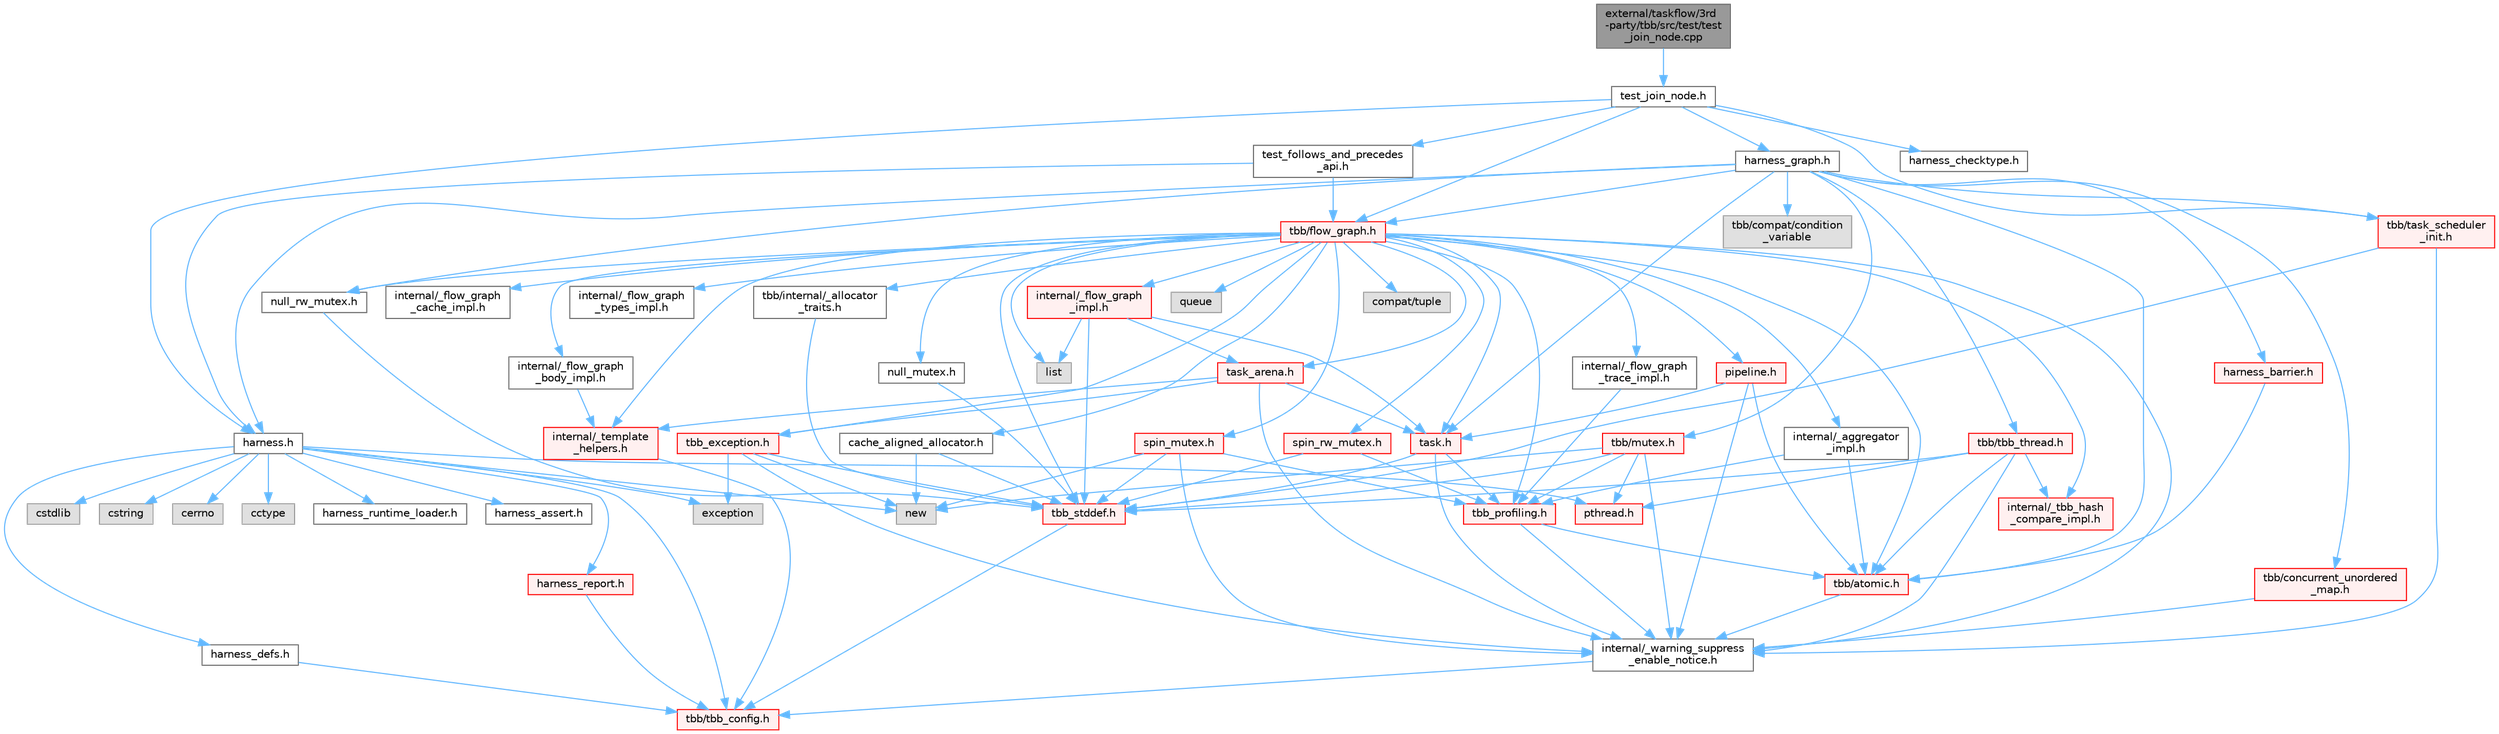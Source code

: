 digraph "external/taskflow/3rd-party/tbb/src/test/test_join_node.cpp"
{
 // LATEX_PDF_SIZE
  bgcolor="transparent";
  edge [fontname=Helvetica,fontsize=10,labelfontname=Helvetica,labelfontsize=10];
  node [fontname=Helvetica,fontsize=10,shape=box,height=0.2,width=0.4];
  Node1 [id="Node000001",label="external/taskflow/3rd\l-party/tbb/src/test/test\l_join_node.cpp",height=0.2,width=0.4,color="gray40", fillcolor="grey60", style="filled", fontcolor="black",tooltip=" "];
  Node1 -> Node2 [id="edge1_Node000001_Node000002",color="steelblue1",style="solid",tooltip=" "];
  Node2 [id="Node000002",label="test_join_node.h",height=0.2,width=0.4,color="grey40", fillcolor="white", style="filled",URL="$test__join__node_8h.html",tooltip=" "];
  Node2 -> Node3 [id="edge2_Node000002_Node000003",color="steelblue1",style="solid",tooltip=" "];
  Node3 [id="Node000003",label="harness.h",height=0.2,width=0.4,color="grey40", fillcolor="white", style="filled",URL="$harness_8h.html",tooltip=" "];
  Node3 -> Node4 [id="edge3_Node000003_Node000004",color="steelblue1",style="solid",tooltip=" "];
  Node4 [id="Node000004",label="tbb/tbb_config.h",height=0.2,width=0.4,color="red", fillcolor="#FFF0F0", style="filled",URL="$tbb__config_8h.html",tooltip=" "];
  Node3 -> Node6 [id="edge4_Node000003_Node000006",color="steelblue1",style="solid",tooltip=" "];
  Node6 [id="Node000006",label="harness_defs.h",height=0.2,width=0.4,color="grey40", fillcolor="white", style="filled",URL="$harness__defs_8h.html",tooltip=" "];
  Node6 -> Node4 [id="edge5_Node000006_Node000004",color="steelblue1",style="solid",tooltip=" "];
  Node3 -> Node7 [id="edge6_Node000003_Node000007",color="steelblue1",style="solid",tooltip=" "];
  Node7 [id="Node000007",label="cstdlib",height=0.2,width=0.4,color="grey60", fillcolor="#E0E0E0", style="filled",tooltip=" "];
  Node3 -> Node8 [id="edge7_Node000003_Node000008",color="steelblue1",style="solid",tooltip=" "];
  Node8 [id="Node000008",label="cstring",height=0.2,width=0.4,color="grey60", fillcolor="#E0E0E0", style="filled",tooltip=" "];
  Node3 -> Node9 [id="edge8_Node000003_Node000009",color="steelblue1",style="solid",tooltip=" "];
  Node9 [id="Node000009",label="cerrno",height=0.2,width=0.4,color="grey60", fillcolor="#E0E0E0", style="filled",tooltip=" "];
  Node3 -> Node10 [id="edge9_Node000003_Node000010",color="steelblue1",style="solid",tooltip=" "];
  Node10 [id="Node000010",label="cctype",height=0.2,width=0.4,color="grey60", fillcolor="#E0E0E0", style="filled",tooltip=" "];
  Node3 -> Node11 [id="edge10_Node000003_Node000011",color="steelblue1",style="solid",tooltip=" "];
  Node11 [id="Node000011",label="new",height=0.2,width=0.4,color="grey60", fillcolor="#E0E0E0", style="filled",tooltip=" "];
  Node3 -> Node12 [id="edge11_Node000003_Node000012",color="steelblue1",style="solid",tooltip=" "];
  Node12 [id="Node000012",label="pthread.h",height=0.2,width=0.4,color="red", fillcolor="#FFF0F0", style="filled",URL="$pthread_8h.html",tooltip=" "];
  Node3 -> Node58 [id="edge12_Node000003_Node000058",color="steelblue1",style="solid",tooltip=" "];
  Node58 [id="Node000058",label="harness_runtime_loader.h",height=0.2,width=0.4,color="grey40", fillcolor="white", style="filled",URL="$harness__runtime__loader_8h.html",tooltip=" "];
  Node3 -> Node59 [id="edge13_Node000003_Node000059",color="steelblue1",style="solid",tooltip=" "];
  Node59 [id="Node000059",label="harness_report.h",height=0.2,width=0.4,color="red", fillcolor="#FFF0F0", style="filled",URL="$harness__report_8h.html",tooltip=" "];
  Node59 -> Node4 [id="edge14_Node000059_Node000004",color="steelblue1",style="solid",tooltip=" "];
  Node3 -> Node25 [id="edge15_Node000003_Node000025",color="steelblue1",style="solid",tooltip=" "];
  Node25 [id="Node000025",label="exception",height=0.2,width=0.4,color="grey60", fillcolor="#E0E0E0", style="filled",tooltip=" "];
  Node3 -> Node62 [id="edge16_Node000003_Node000062",color="steelblue1",style="solid",tooltip=" "];
  Node62 [id="Node000062",label="harness_assert.h",height=0.2,width=0.4,color="grey40", fillcolor="white", style="filled",URL="$harness__assert_8h.html",tooltip=" "];
  Node2 -> Node63 [id="edge17_Node000002_Node000063",color="steelblue1",style="solid",tooltip=" "];
  Node63 [id="Node000063",label="harness_graph.h",height=0.2,width=0.4,color="grey40", fillcolor="white", style="filled",URL="$harness__graph_8h.html",tooltip=" "];
  Node63 -> Node3 [id="edge18_Node000063_Node000003",color="steelblue1",style="solid",tooltip=" "];
  Node63 -> Node64 [id="edge19_Node000063_Node000064",color="steelblue1",style="solid",tooltip=" "];
  Node64 [id="Node000064",label="harness_barrier.h",height=0.2,width=0.4,color="red", fillcolor="#FFF0F0", style="filled",URL="$harness__barrier_8h.html",tooltip=" "];
  Node64 -> Node65 [id="edge20_Node000064_Node000065",color="steelblue1",style="solid",tooltip=" "];
  Node65 [id="Node000065",label="tbb/atomic.h",height=0.2,width=0.4,color="red", fillcolor="#FFF0F0", style="filled",URL="$external_2taskflow_23rd-party_2tbb_2include_2tbb_2atomic_8h.html",tooltip=" "];
  Node65 -> Node67 [id="edge21_Node000065_Node000067",color="steelblue1",style="solid",tooltip=" "];
  Node67 [id="Node000067",label="internal/_warning_suppress\l_enable_notice.h",height=0.2,width=0.4,color="grey40", fillcolor="white", style="filled",URL="$__warning__suppress__enable__notice_8h.html",tooltip=" "];
  Node67 -> Node4 [id="edge22_Node000067_Node000004",color="steelblue1",style="solid",tooltip=" "];
  Node63 -> Node74 [id="edge23_Node000063_Node000074",color="steelblue1",style="solid",tooltip=" "];
  Node74 [id="Node000074",label="tbb/flow_graph.h",height=0.2,width=0.4,color="red", fillcolor="#FFF0F0", style="filled",URL="$flow__graph_8h.html",tooltip="The graph related classes and functions"];
  Node74 -> Node67 [id="edge24_Node000074_Node000067",color="steelblue1",style="solid",tooltip=" "];
  Node74 -> Node69 [id="edge25_Node000074_Node000069",color="steelblue1",style="solid",tooltip=" "];
  Node69 [id="Node000069",label="tbb_stddef.h",height=0.2,width=0.4,color="red", fillcolor="#FFF0F0", style="filled",URL="$tbb__stddef_8h.html",tooltip=" "];
  Node69 -> Node4 [id="edge26_Node000069_Node000004",color="steelblue1",style="solid",tooltip=" "];
  Node74 -> Node65 [id="edge27_Node000074_Node000065",color="steelblue1",style="solid",tooltip=" "];
  Node74 -> Node75 [id="edge28_Node000074_Node000075",color="steelblue1",style="solid",tooltip=" "];
  Node75 [id="Node000075",label="spin_mutex.h",height=0.2,width=0.4,color="red", fillcolor="#FFF0F0", style="filled",URL="$external_2taskflow_23rd-party_2tbb_2include_2tbb_2spin__mutex_8h.html",tooltip=" "];
  Node75 -> Node67 [id="edge29_Node000075_Node000067",color="steelblue1",style="solid",tooltip=" "];
  Node75 -> Node11 [id="edge30_Node000075_Node000011",color="steelblue1",style="solid",tooltip=" "];
  Node75 -> Node69 [id="edge31_Node000075_Node000069",color="steelblue1",style="solid",tooltip=" "];
  Node75 -> Node77 [id="edge32_Node000075_Node000077",color="steelblue1",style="solid",tooltip=" "];
  Node77 [id="Node000077",label="tbb_profiling.h",height=0.2,width=0.4,color="red", fillcolor="#FFF0F0", style="filled",URL="$tbb__profiling_8h.html",tooltip=" "];
  Node77 -> Node67 [id="edge33_Node000077_Node000067",color="steelblue1",style="solid",tooltip=" "];
  Node77 -> Node65 [id="edge34_Node000077_Node000065",color="steelblue1",style="solid",tooltip=" "];
  Node74 -> Node80 [id="edge35_Node000074_Node000080",color="steelblue1",style="solid",tooltip=" "];
  Node80 [id="Node000080",label="null_mutex.h",height=0.2,width=0.4,color="grey40", fillcolor="white", style="filled",URL="$external_2taskflow_23rd-party_2tbb_2include_2tbb_2null__mutex_8h.html",tooltip=" "];
  Node80 -> Node69 [id="edge36_Node000080_Node000069",color="steelblue1",style="solid",tooltip=" "];
  Node74 -> Node81 [id="edge37_Node000074_Node000081",color="steelblue1",style="solid",tooltip=" "];
  Node81 [id="Node000081",label="spin_rw_mutex.h",height=0.2,width=0.4,color="red", fillcolor="#FFF0F0", style="filled",URL="$spin__rw__mutex_8h.html",tooltip=" "];
  Node81 -> Node69 [id="edge38_Node000081_Node000069",color="steelblue1",style="solid",tooltip=" "];
  Node81 -> Node77 [id="edge39_Node000081_Node000077",color="steelblue1",style="solid",tooltip=" "];
  Node74 -> Node82 [id="edge40_Node000074_Node000082",color="steelblue1",style="solid",tooltip=" "];
  Node82 [id="Node000082",label="null_rw_mutex.h",height=0.2,width=0.4,color="grey40", fillcolor="white", style="filled",URL="$null__rw__mutex_8h.html",tooltip=" "];
  Node82 -> Node69 [id="edge41_Node000082_Node000069",color="steelblue1",style="solid",tooltip=" "];
  Node74 -> Node83 [id="edge42_Node000074_Node000083",color="steelblue1",style="solid",tooltip=" "];
  Node83 [id="Node000083",label="task.h",height=0.2,width=0.4,color="red", fillcolor="#FFF0F0", style="filled",URL="$task_8h.html",tooltip=" "];
  Node83 -> Node67 [id="edge43_Node000083_Node000067",color="steelblue1",style="solid",tooltip=" "];
  Node83 -> Node69 [id="edge44_Node000083_Node000069",color="steelblue1",style="solid",tooltip=" "];
  Node83 -> Node77 [id="edge45_Node000083_Node000077",color="steelblue1",style="solid",tooltip=" "];
  Node74 -> Node85 [id="edge46_Node000074_Node000085",color="steelblue1",style="solid",tooltip=" "];
  Node85 [id="Node000085",label="cache_aligned_allocator.h",height=0.2,width=0.4,color="grey40", fillcolor="white", style="filled",URL="$cache__aligned__allocator_8h.html",tooltip=" "];
  Node85 -> Node11 [id="edge47_Node000085_Node000011",color="steelblue1",style="solid",tooltip=" "];
  Node85 -> Node69 [id="edge48_Node000085_Node000069",color="steelblue1",style="solid",tooltip=" "];
  Node74 -> Node86 [id="edge49_Node000074_Node000086",color="steelblue1",style="solid",tooltip=" "];
  Node86 [id="Node000086",label="tbb_exception.h",height=0.2,width=0.4,color="red", fillcolor="#FFF0F0", style="filled",URL="$tbb__exception_8h.html",tooltip=" "];
  Node86 -> Node67 [id="edge50_Node000086_Node000067",color="steelblue1",style="solid",tooltip=" "];
  Node86 -> Node69 [id="edge51_Node000086_Node000069",color="steelblue1",style="solid",tooltip=" "];
  Node86 -> Node25 [id="edge52_Node000086_Node000025",color="steelblue1",style="solid",tooltip=" "];
  Node86 -> Node11 [id="edge53_Node000086_Node000011",color="steelblue1",style="solid",tooltip=" "];
  Node74 -> Node89 [id="edge54_Node000074_Node000089",color="steelblue1",style="solid",tooltip=" "];
  Node89 [id="Node000089",label="pipeline.h",height=0.2,width=0.4,color="red", fillcolor="#FFF0F0", style="filled",URL="$pipeline_8h.html",tooltip=" "];
  Node89 -> Node67 [id="edge55_Node000089_Node000067",color="steelblue1",style="solid",tooltip=" "];
  Node89 -> Node65 [id="edge56_Node000089_Node000065",color="steelblue1",style="solid",tooltip=" "];
  Node89 -> Node83 [id="edge57_Node000089_Node000083",color="steelblue1",style="solid",tooltip=" "];
  Node74 -> Node90 [id="edge58_Node000074_Node000090",color="steelblue1",style="solid",tooltip=" "];
  Node90 [id="Node000090",label="internal/_template\l_helpers.h",height=0.2,width=0.4,color="red", fillcolor="#FFF0F0", style="filled",URL="$__template__helpers_8h.html",tooltip=" "];
  Node90 -> Node4 [id="edge59_Node000090_Node000004",color="steelblue1",style="solid",tooltip=" "];
  Node74 -> Node91 [id="edge60_Node000074_Node000091",color="steelblue1",style="solid",tooltip=" "];
  Node91 [id="Node000091",label="internal/_aggregator\l_impl.h",height=0.2,width=0.4,color="grey40", fillcolor="white", style="filled",URL="$__aggregator__impl_8h.html",tooltip=" "];
  Node91 -> Node65 [id="edge61_Node000091_Node000065",color="steelblue1",style="solid",tooltip=" "];
  Node91 -> Node77 [id="edge62_Node000091_Node000077",color="steelblue1",style="solid",tooltip=" "];
  Node74 -> Node92 [id="edge63_Node000074_Node000092",color="steelblue1",style="solid",tooltip=" "];
  Node92 [id="Node000092",label="tbb/internal/_allocator\l_traits.h",height=0.2,width=0.4,color="grey40", fillcolor="white", style="filled",URL="$__allocator__traits_8h.html",tooltip=" "];
  Node92 -> Node69 [id="edge64_Node000092_Node000069",color="steelblue1",style="solid",tooltip=" "];
  Node74 -> Node77 [id="edge65_Node000074_Node000077",color="steelblue1",style="solid",tooltip=" "];
  Node74 -> Node93 [id="edge66_Node000074_Node000093",color="steelblue1",style="solid",tooltip=" "];
  Node93 [id="Node000093",label="task_arena.h",height=0.2,width=0.4,color="red", fillcolor="#FFF0F0", style="filled",URL="$task__arena_8h.html",tooltip=" "];
  Node93 -> Node67 [id="edge67_Node000093_Node000067",color="steelblue1",style="solid",tooltip=" "];
  Node93 -> Node83 [id="edge68_Node000093_Node000083",color="steelblue1",style="solid",tooltip=" "];
  Node93 -> Node86 [id="edge69_Node000093_Node000086",color="steelblue1",style="solid",tooltip=" "];
  Node93 -> Node90 [id="edge70_Node000093_Node000090",color="steelblue1",style="solid",tooltip=" "];
  Node74 -> Node94 [id="edge71_Node000074_Node000094",color="steelblue1",style="solid",tooltip=" "];
  Node94 [id="Node000094",label="compat/tuple",height=0.2,width=0.4,color="grey60", fillcolor="#E0E0E0", style="filled",tooltip=" "];
  Node74 -> Node95 [id="edge72_Node000074_Node000095",color="steelblue1",style="solid",tooltip=" "];
  Node95 [id="Node000095",label="list",height=0.2,width=0.4,color="grey60", fillcolor="#E0E0E0", style="filled",tooltip=" "];
  Node74 -> Node96 [id="edge73_Node000074_Node000096",color="steelblue1",style="solid",tooltip=" "];
  Node96 [id="Node000096",label="queue",height=0.2,width=0.4,color="grey60", fillcolor="#E0E0E0", style="filled",tooltip=" "];
  Node74 -> Node97 [id="edge74_Node000074_Node000097",color="steelblue1",style="solid",tooltip=" "];
  Node97 [id="Node000097",label="internal/_flow_graph\l_impl.h",height=0.2,width=0.4,color="red", fillcolor="#FFF0F0", style="filled",URL="$__flow__graph__impl_8h.html",tooltip=" "];
  Node97 -> Node69 [id="edge75_Node000097_Node000069",color="steelblue1",style="solid",tooltip=" "];
  Node97 -> Node83 [id="edge76_Node000097_Node000083",color="steelblue1",style="solid",tooltip=" "];
  Node97 -> Node93 [id="edge77_Node000097_Node000093",color="steelblue1",style="solid",tooltip=" "];
  Node97 -> Node95 [id="edge78_Node000097_Node000095",color="steelblue1",style="solid",tooltip=" "];
  Node74 -> Node99 [id="edge79_Node000074_Node000099",color="steelblue1",style="solid",tooltip=" "];
  Node99 [id="Node000099",label="internal/_flow_graph\l_trace_impl.h",height=0.2,width=0.4,color="grey40", fillcolor="white", style="filled",URL="$__flow__graph__trace__impl_8h.html",tooltip=" "];
  Node99 -> Node77 [id="edge80_Node000099_Node000077",color="steelblue1",style="solid",tooltip=" "];
  Node74 -> Node100 [id="edge81_Node000074_Node000100",color="steelblue1",style="solid",tooltip=" "];
  Node100 [id="Node000100",label="internal/_tbb_hash\l_compare_impl.h",height=0.2,width=0.4,color="red", fillcolor="#FFF0F0", style="filled",URL="$__tbb__hash__compare__impl_8h.html",tooltip=" "];
  Node74 -> Node101 [id="edge82_Node000074_Node000101",color="steelblue1",style="solid",tooltip=" "];
  Node101 [id="Node000101",label="internal/_flow_graph\l_body_impl.h",height=0.2,width=0.4,color="grey40", fillcolor="white", style="filled",URL="$__flow__graph__body__impl_8h.html",tooltip=" "];
  Node101 -> Node90 [id="edge83_Node000101_Node000090",color="steelblue1",style="solid",tooltip=" "];
  Node74 -> Node102 [id="edge84_Node000074_Node000102",color="steelblue1",style="solid",tooltip=" "];
  Node102 [id="Node000102",label="internal/_flow_graph\l_cache_impl.h",height=0.2,width=0.4,color="grey40", fillcolor="white", style="filled",URL="$__flow__graph__cache__impl_8h.html",tooltip=" "];
  Node74 -> Node103 [id="edge85_Node000074_Node000103",color="steelblue1",style="solid",tooltip=" "];
  Node103 [id="Node000103",label="internal/_flow_graph\l_types_impl.h",height=0.2,width=0.4,color="grey40", fillcolor="white", style="filled",URL="$__flow__graph__types__impl_8h.html",tooltip=" "];
  Node63 -> Node82 [id="edge86_Node000063_Node000082",color="steelblue1",style="solid",tooltip=" "];
  Node63 -> Node65 [id="edge87_Node000063_Node000065",color="steelblue1",style="solid",tooltip=" "];
  Node63 -> Node106 [id="edge88_Node000063_Node000106",color="steelblue1",style="solid",tooltip=" "];
  Node106 [id="Node000106",label="tbb/concurrent_unordered\l_map.h",height=0.2,width=0.4,color="red", fillcolor="#FFF0F0", style="filled",URL="$concurrent__unordered__map_8h.html",tooltip=" "];
  Node106 -> Node67 [id="edge89_Node000106_Node000067",color="steelblue1",style="solid",tooltip=" "];
  Node63 -> Node83 [id="edge90_Node000063_Node000083",color="steelblue1",style="solid",tooltip=" "];
  Node63 -> Node110 [id="edge91_Node000063_Node000110",color="steelblue1",style="solid",tooltip=" "];
  Node110 [id="Node000110",label="tbb/task_scheduler\l_init.h",height=0.2,width=0.4,color="red", fillcolor="#FFF0F0", style="filled",URL="$task__scheduler__init_8h.html",tooltip=" "];
  Node110 -> Node67 [id="edge92_Node000110_Node000067",color="steelblue1",style="solid",tooltip=" "];
  Node110 -> Node69 [id="edge93_Node000110_Node000069",color="steelblue1",style="solid",tooltip=" "];
  Node63 -> Node112 [id="edge94_Node000063_Node000112",color="steelblue1",style="solid",tooltip=" "];
  Node112 [id="Node000112",label="tbb/compat/condition\l_variable",height=0.2,width=0.4,color="grey60", fillcolor="#E0E0E0", style="filled",tooltip=" "];
  Node63 -> Node113 [id="edge95_Node000063_Node000113",color="steelblue1",style="solid",tooltip=" "];
  Node113 [id="Node000113",label="tbb/mutex.h",height=0.2,width=0.4,color="red", fillcolor="#FFF0F0", style="filled",URL="$mutex_8h.html",tooltip=" "];
  Node113 -> Node67 [id="edge96_Node000113_Node000067",color="steelblue1",style="solid",tooltip=" "];
  Node113 -> Node12 [id="edge97_Node000113_Node000012",color="steelblue1",style="solid",tooltip=" "];
  Node113 -> Node11 [id="edge98_Node000113_Node000011",color="steelblue1",style="solid",tooltip=" "];
  Node113 -> Node69 [id="edge99_Node000113_Node000069",color="steelblue1",style="solid",tooltip=" "];
  Node113 -> Node77 [id="edge100_Node000113_Node000077",color="steelblue1",style="solid",tooltip=" "];
  Node63 -> Node114 [id="edge101_Node000063_Node000114",color="steelblue1",style="solid",tooltip=" "];
  Node114 [id="Node000114",label="tbb/tbb_thread.h",height=0.2,width=0.4,color="red", fillcolor="#FFF0F0", style="filled",URL="$tbb__thread_8h.html",tooltip=" "];
  Node114 -> Node67 [id="edge102_Node000114_Node000067",color="steelblue1",style="solid",tooltip=" "];
  Node114 -> Node69 [id="edge103_Node000114_Node000069",color="steelblue1",style="solid",tooltip=" "];
  Node114 -> Node12 [id="edge104_Node000114_Node000012",color="steelblue1",style="solid",tooltip=" "];
  Node114 -> Node65 [id="edge105_Node000114_Node000065",color="steelblue1",style="solid",tooltip=" "];
  Node114 -> Node100 [id="edge106_Node000114_Node000100",color="steelblue1",style="solid",tooltip=" "];
  Node2 -> Node116 [id="edge107_Node000002_Node000116",color="steelblue1",style="solid",tooltip=" "];
  Node116 [id="Node000116",label="harness_checktype.h",height=0.2,width=0.4,color="grey40", fillcolor="white", style="filled",URL="$harness__checktype_8h.html",tooltip=" "];
  Node2 -> Node74 [id="edge108_Node000002_Node000074",color="steelblue1",style="solid",tooltip=" "];
  Node2 -> Node110 [id="edge109_Node000002_Node000110",color="steelblue1",style="solid",tooltip=" "];
  Node2 -> Node117 [id="edge110_Node000002_Node000117",color="steelblue1",style="solid",tooltip=" "];
  Node117 [id="Node000117",label="test_follows_and_precedes\l_api.h",height=0.2,width=0.4,color="grey40", fillcolor="white", style="filled",URL="$test__follows__and__precedes__api_8h.html",tooltip=" "];
  Node117 -> Node3 [id="edge111_Node000117_Node000003",color="steelblue1",style="solid",tooltip=" "];
  Node117 -> Node74 [id="edge112_Node000117_Node000074",color="steelblue1",style="solid",tooltip=" "];
}
